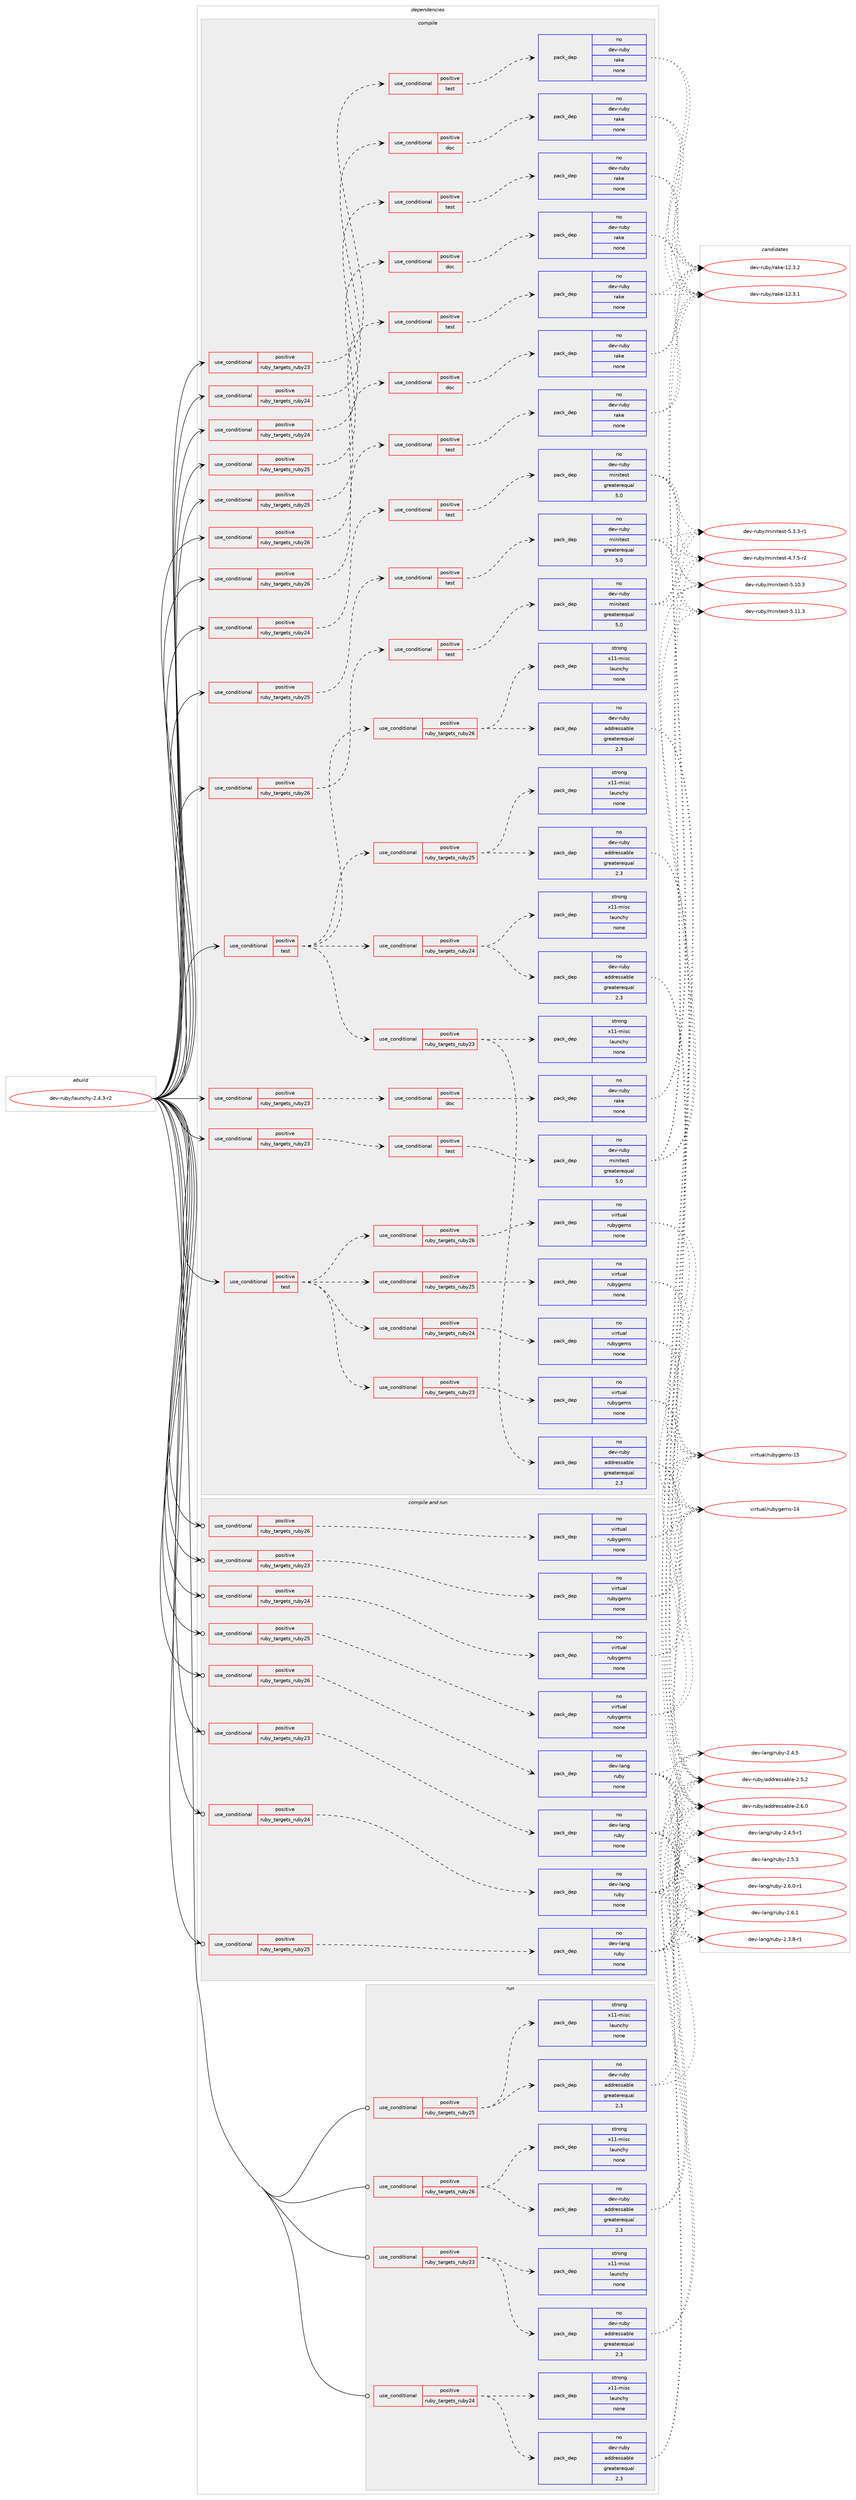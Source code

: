 digraph prolog {

# *************
# Graph options
# *************

newrank=true;
concentrate=true;
compound=true;
graph [rankdir=LR,fontname=Helvetica,fontsize=10,ranksep=1.5];#, ranksep=2.5, nodesep=0.2];
edge  [arrowhead=vee];
node  [fontname=Helvetica,fontsize=10];

# **********
# The ebuild
# **********

subgraph cluster_leftcol {
color=gray;
rank=same;
label=<<i>ebuild</i>>;
id [label="dev-ruby/launchy-2.4.3-r2", color=red, width=4, href="../dev-ruby/launchy-2.4.3-r2.svg"];
}

# ****************
# The dependencies
# ****************

subgraph cluster_midcol {
color=gray;
label=<<i>dependencies</i>>;
subgraph cluster_compile {
fillcolor="#eeeeee";
style=filled;
label=<<i>compile</i>>;
subgraph cond403884 {
dependency1501247 [label=<<TABLE BORDER="0" CELLBORDER="1" CELLSPACING="0" CELLPADDING="4"><TR><TD ROWSPAN="3" CELLPADDING="10">use_conditional</TD></TR><TR><TD>positive</TD></TR><TR><TD>ruby_targets_ruby23</TD></TR></TABLE>>, shape=none, color=red];
subgraph cond403885 {
dependency1501248 [label=<<TABLE BORDER="0" CELLBORDER="1" CELLSPACING="0" CELLPADDING="4"><TR><TD ROWSPAN="3" CELLPADDING="10">use_conditional</TD></TR><TR><TD>positive</TD></TR><TR><TD>doc</TD></TR></TABLE>>, shape=none, color=red];
subgraph pack1073902 {
dependency1501249 [label=<<TABLE BORDER="0" CELLBORDER="1" CELLSPACING="0" CELLPADDING="4" WIDTH="220"><TR><TD ROWSPAN="6" CELLPADDING="30">pack_dep</TD></TR><TR><TD WIDTH="110">no</TD></TR><TR><TD>dev-ruby</TD></TR><TR><TD>rake</TD></TR><TR><TD>none</TD></TR><TR><TD></TD></TR></TABLE>>, shape=none, color=blue];
}
dependency1501248:e -> dependency1501249:w [weight=20,style="dashed",arrowhead="vee"];
}
dependency1501247:e -> dependency1501248:w [weight=20,style="dashed",arrowhead="vee"];
}
id:e -> dependency1501247:w [weight=20,style="solid",arrowhead="vee"];
subgraph cond403886 {
dependency1501250 [label=<<TABLE BORDER="0" CELLBORDER="1" CELLSPACING="0" CELLPADDING="4"><TR><TD ROWSPAN="3" CELLPADDING="10">use_conditional</TD></TR><TR><TD>positive</TD></TR><TR><TD>ruby_targets_ruby23</TD></TR></TABLE>>, shape=none, color=red];
subgraph cond403887 {
dependency1501251 [label=<<TABLE BORDER="0" CELLBORDER="1" CELLSPACING="0" CELLPADDING="4"><TR><TD ROWSPAN="3" CELLPADDING="10">use_conditional</TD></TR><TR><TD>positive</TD></TR><TR><TD>test</TD></TR></TABLE>>, shape=none, color=red];
subgraph pack1073903 {
dependency1501252 [label=<<TABLE BORDER="0" CELLBORDER="1" CELLSPACING="0" CELLPADDING="4" WIDTH="220"><TR><TD ROWSPAN="6" CELLPADDING="30">pack_dep</TD></TR><TR><TD WIDTH="110">no</TD></TR><TR><TD>dev-ruby</TD></TR><TR><TD>minitest</TD></TR><TR><TD>greaterequal</TD></TR><TR><TD>5.0</TD></TR></TABLE>>, shape=none, color=blue];
}
dependency1501251:e -> dependency1501252:w [weight=20,style="dashed",arrowhead="vee"];
}
dependency1501250:e -> dependency1501251:w [weight=20,style="dashed",arrowhead="vee"];
}
id:e -> dependency1501250:w [weight=20,style="solid",arrowhead="vee"];
subgraph cond403888 {
dependency1501253 [label=<<TABLE BORDER="0" CELLBORDER="1" CELLSPACING="0" CELLPADDING="4"><TR><TD ROWSPAN="3" CELLPADDING="10">use_conditional</TD></TR><TR><TD>positive</TD></TR><TR><TD>ruby_targets_ruby23</TD></TR></TABLE>>, shape=none, color=red];
subgraph cond403889 {
dependency1501254 [label=<<TABLE BORDER="0" CELLBORDER="1" CELLSPACING="0" CELLPADDING="4"><TR><TD ROWSPAN="3" CELLPADDING="10">use_conditional</TD></TR><TR><TD>positive</TD></TR><TR><TD>test</TD></TR></TABLE>>, shape=none, color=red];
subgraph pack1073904 {
dependency1501255 [label=<<TABLE BORDER="0" CELLBORDER="1" CELLSPACING="0" CELLPADDING="4" WIDTH="220"><TR><TD ROWSPAN="6" CELLPADDING="30">pack_dep</TD></TR><TR><TD WIDTH="110">no</TD></TR><TR><TD>dev-ruby</TD></TR><TR><TD>rake</TD></TR><TR><TD>none</TD></TR><TR><TD></TD></TR></TABLE>>, shape=none, color=blue];
}
dependency1501254:e -> dependency1501255:w [weight=20,style="dashed",arrowhead="vee"];
}
dependency1501253:e -> dependency1501254:w [weight=20,style="dashed",arrowhead="vee"];
}
id:e -> dependency1501253:w [weight=20,style="solid",arrowhead="vee"];
subgraph cond403890 {
dependency1501256 [label=<<TABLE BORDER="0" CELLBORDER="1" CELLSPACING="0" CELLPADDING="4"><TR><TD ROWSPAN="3" CELLPADDING="10">use_conditional</TD></TR><TR><TD>positive</TD></TR><TR><TD>ruby_targets_ruby24</TD></TR></TABLE>>, shape=none, color=red];
subgraph cond403891 {
dependency1501257 [label=<<TABLE BORDER="0" CELLBORDER="1" CELLSPACING="0" CELLPADDING="4"><TR><TD ROWSPAN="3" CELLPADDING="10">use_conditional</TD></TR><TR><TD>positive</TD></TR><TR><TD>doc</TD></TR></TABLE>>, shape=none, color=red];
subgraph pack1073905 {
dependency1501258 [label=<<TABLE BORDER="0" CELLBORDER="1" CELLSPACING="0" CELLPADDING="4" WIDTH="220"><TR><TD ROWSPAN="6" CELLPADDING="30">pack_dep</TD></TR><TR><TD WIDTH="110">no</TD></TR><TR><TD>dev-ruby</TD></TR><TR><TD>rake</TD></TR><TR><TD>none</TD></TR><TR><TD></TD></TR></TABLE>>, shape=none, color=blue];
}
dependency1501257:e -> dependency1501258:w [weight=20,style="dashed",arrowhead="vee"];
}
dependency1501256:e -> dependency1501257:w [weight=20,style="dashed",arrowhead="vee"];
}
id:e -> dependency1501256:w [weight=20,style="solid",arrowhead="vee"];
subgraph cond403892 {
dependency1501259 [label=<<TABLE BORDER="0" CELLBORDER="1" CELLSPACING="0" CELLPADDING="4"><TR><TD ROWSPAN="3" CELLPADDING="10">use_conditional</TD></TR><TR><TD>positive</TD></TR><TR><TD>ruby_targets_ruby24</TD></TR></TABLE>>, shape=none, color=red];
subgraph cond403893 {
dependency1501260 [label=<<TABLE BORDER="0" CELLBORDER="1" CELLSPACING="0" CELLPADDING="4"><TR><TD ROWSPAN="3" CELLPADDING="10">use_conditional</TD></TR><TR><TD>positive</TD></TR><TR><TD>test</TD></TR></TABLE>>, shape=none, color=red];
subgraph pack1073906 {
dependency1501261 [label=<<TABLE BORDER="0" CELLBORDER="1" CELLSPACING="0" CELLPADDING="4" WIDTH="220"><TR><TD ROWSPAN="6" CELLPADDING="30">pack_dep</TD></TR><TR><TD WIDTH="110">no</TD></TR><TR><TD>dev-ruby</TD></TR><TR><TD>minitest</TD></TR><TR><TD>greaterequal</TD></TR><TR><TD>5.0</TD></TR></TABLE>>, shape=none, color=blue];
}
dependency1501260:e -> dependency1501261:w [weight=20,style="dashed",arrowhead="vee"];
}
dependency1501259:e -> dependency1501260:w [weight=20,style="dashed",arrowhead="vee"];
}
id:e -> dependency1501259:w [weight=20,style="solid",arrowhead="vee"];
subgraph cond403894 {
dependency1501262 [label=<<TABLE BORDER="0" CELLBORDER="1" CELLSPACING="0" CELLPADDING="4"><TR><TD ROWSPAN="3" CELLPADDING="10">use_conditional</TD></TR><TR><TD>positive</TD></TR><TR><TD>ruby_targets_ruby24</TD></TR></TABLE>>, shape=none, color=red];
subgraph cond403895 {
dependency1501263 [label=<<TABLE BORDER="0" CELLBORDER="1" CELLSPACING="0" CELLPADDING="4"><TR><TD ROWSPAN="3" CELLPADDING="10">use_conditional</TD></TR><TR><TD>positive</TD></TR><TR><TD>test</TD></TR></TABLE>>, shape=none, color=red];
subgraph pack1073907 {
dependency1501264 [label=<<TABLE BORDER="0" CELLBORDER="1" CELLSPACING="0" CELLPADDING="4" WIDTH="220"><TR><TD ROWSPAN="6" CELLPADDING="30">pack_dep</TD></TR><TR><TD WIDTH="110">no</TD></TR><TR><TD>dev-ruby</TD></TR><TR><TD>rake</TD></TR><TR><TD>none</TD></TR><TR><TD></TD></TR></TABLE>>, shape=none, color=blue];
}
dependency1501263:e -> dependency1501264:w [weight=20,style="dashed",arrowhead="vee"];
}
dependency1501262:e -> dependency1501263:w [weight=20,style="dashed",arrowhead="vee"];
}
id:e -> dependency1501262:w [weight=20,style="solid",arrowhead="vee"];
subgraph cond403896 {
dependency1501265 [label=<<TABLE BORDER="0" CELLBORDER="1" CELLSPACING="0" CELLPADDING="4"><TR><TD ROWSPAN="3" CELLPADDING="10">use_conditional</TD></TR><TR><TD>positive</TD></TR><TR><TD>ruby_targets_ruby25</TD></TR></TABLE>>, shape=none, color=red];
subgraph cond403897 {
dependency1501266 [label=<<TABLE BORDER="0" CELLBORDER="1" CELLSPACING="0" CELLPADDING="4"><TR><TD ROWSPAN="3" CELLPADDING="10">use_conditional</TD></TR><TR><TD>positive</TD></TR><TR><TD>doc</TD></TR></TABLE>>, shape=none, color=red];
subgraph pack1073908 {
dependency1501267 [label=<<TABLE BORDER="0" CELLBORDER="1" CELLSPACING="0" CELLPADDING="4" WIDTH="220"><TR><TD ROWSPAN="6" CELLPADDING="30">pack_dep</TD></TR><TR><TD WIDTH="110">no</TD></TR><TR><TD>dev-ruby</TD></TR><TR><TD>rake</TD></TR><TR><TD>none</TD></TR><TR><TD></TD></TR></TABLE>>, shape=none, color=blue];
}
dependency1501266:e -> dependency1501267:w [weight=20,style="dashed",arrowhead="vee"];
}
dependency1501265:e -> dependency1501266:w [weight=20,style="dashed",arrowhead="vee"];
}
id:e -> dependency1501265:w [weight=20,style="solid",arrowhead="vee"];
subgraph cond403898 {
dependency1501268 [label=<<TABLE BORDER="0" CELLBORDER="1" CELLSPACING="0" CELLPADDING="4"><TR><TD ROWSPAN="3" CELLPADDING="10">use_conditional</TD></TR><TR><TD>positive</TD></TR><TR><TD>ruby_targets_ruby25</TD></TR></TABLE>>, shape=none, color=red];
subgraph cond403899 {
dependency1501269 [label=<<TABLE BORDER="0" CELLBORDER="1" CELLSPACING="0" CELLPADDING="4"><TR><TD ROWSPAN="3" CELLPADDING="10">use_conditional</TD></TR><TR><TD>positive</TD></TR><TR><TD>test</TD></TR></TABLE>>, shape=none, color=red];
subgraph pack1073909 {
dependency1501270 [label=<<TABLE BORDER="0" CELLBORDER="1" CELLSPACING="0" CELLPADDING="4" WIDTH="220"><TR><TD ROWSPAN="6" CELLPADDING="30">pack_dep</TD></TR><TR><TD WIDTH="110">no</TD></TR><TR><TD>dev-ruby</TD></TR><TR><TD>minitest</TD></TR><TR><TD>greaterequal</TD></TR><TR><TD>5.0</TD></TR></TABLE>>, shape=none, color=blue];
}
dependency1501269:e -> dependency1501270:w [weight=20,style="dashed",arrowhead="vee"];
}
dependency1501268:e -> dependency1501269:w [weight=20,style="dashed",arrowhead="vee"];
}
id:e -> dependency1501268:w [weight=20,style="solid",arrowhead="vee"];
subgraph cond403900 {
dependency1501271 [label=<<TABLE BORDER="0" CELLBORDER="1" CELLSPACING="0" CELLPADDING="4"><TR><TD ROWSPAN="3" CELLPADDING="10">use_conditional</TD></TR><TR><TD>positive</TD></TR><TR><TD>ruby_targets_ruby25</TD></TR></TABLE>>, shape=none, color=red];
subgraph cond403901 {
dependency1501272 [label=<<TABLE BORDER="0" CELLBORDER="1" CELLSPACING="0" CELLPADDING="4"><TR><TD ROWSPAN="3" CELLPADDING="10">use_conditional</TD></TR><TR><TD>positive</TD></TR><TR><TD>test</TD></TR></TABLE>>, shape=none, color=red];
subgraph pack1073910 {
dependency1501273 [label=<<TABLE BORDER="0" CELLBORDER="1" CELLSPACING="0" CELLPADDING="4" WIDTH="220"><TR><TD ROWSPAN="6" CELLPADDING="30">pack_dep</TD></TR><TR><TD WIDTH="110">no</TD></TR><TR><TD>dev-ruby</TD></TR><TR><TD>rake</TD></TR><TR><TD>none</TD></TR><TR><TD></TD></TR></TABLE>>, shape=none, color=blue];
}
dependency1501272:e -> dependency1501273:w [weight=20,style="dashed",arrowhead="vee"];
}
dependency1501271:e -> dependency1501272:w [weight=20,style="dashed",arrowhead="vee"];
}
id:e -> dependency1501271:w [weight=20,style="solid",arrowhead="vee"];
subgraph cond403902 {
dependency1501274 [label=<<TABLE BORDER="0" CELLBORDER="1" CELLSPACING="0" CELLPADDING="4"><TR><TD ROWSPAN="3" CELLPADDING="10">use_conditional</TD></TR><TR><TD>positive</TD></TR><TR><TD>ruby_targets_ruby26</TD></TR></TABLE>>, shape=none, color=red];
subgraph cond403903 {
dependency1501275 [label=<<TABLE BORDER="0" CELLBORDER="1" CELLSPACING="0" CELLPADDING="4"><TR><TD ROWSPAN="3" CELLPADDING="10">use_conditional</TD></TR><TR><TD>positive</TD></TR><TR><TD>doc</TD></TR></TABLE>>, shape=none, color=red];
subgraph pack1073911 {
dependency1501276 [label=<<TABLE BORDER="0" CELLBORDER="1" CELLSPACING="0" CELLPADDING="4" WIDTH="220"><TR><TD ROWSPAN="6" CELLPADDING="30">pack_dep</TD></TR><TR><TD WIDTH="110">no</TD></TR><TR><TD>dev-ruby</TD></TR><TR><TD>rake</TD></TR><TR><TD>none</TD></TR><TR><TD></TD></TR></TABLE>>, shape=none, color=blue];
}
dependency1501275:e -> dependency1501276:w [weight=20,style="dashed",arrowhead="vee"];
}
dependency1501274:e -> dependency1501275:w [weight=20,style="dashed",arrowhead="vee"];
}
id:e -> dependency1501274:w [weight=20,style="solid",arrowhead="vee"];
subgraph cond403904 {
dependency1501277 [label=<<TABLE BORDER="0" CELLBORDER="1" CELLSPACING="0" CELLPADDING="4"><TR><TD ROWSPAN="3" CELLPADDING="10">use_conditional</TD></TR><TR><TD>positive</TD></TR><TR><TD>ruby_targets_ruby26</TD></TR></TABLE>>, shape=none, color=red];
subgraph cond403905 {
dependency1501278 [label=<<TABLE BORDER="0" CELLBORDER="1" CELLSPACING="0" CELLPADDING="4"><TR><TD ROWSPAN="3" CELLPADDING="10">use_conditional</TD></TR><TR><TD>positive</TD></TR><TR><TD>test</TD></TR></TABLE>>, shape=none, color=red];
subgraph pack1073912 {
dependency1501279 [label=<<TABLE BORDER="0" CELLBORDER="1" CELLSPACING="0" CELLPADDING="4" WIDTH="220"><TR><TD ROWSPAN="6" CELLPADDING="30">pack_dep</TD></TR><TR><TD WIDTH="110">no</TD></TR><TR><TD>dev-ruby</TD></TR><TR><TD>minitest</TD></TR><TR><TD>greaterequal</TD></TR><TR><TD>5.0</TD></TR></TABLE>>, shape=none, color=blue];
}
dependency1501278:e -> dependency1501279:w [weight=20,style="dashed",arrowhead="vee"];
}
dependency1501277:e -> dependency1501278:w [weight=20,style="dashed",arrowhead="vee"];
}
id:e -> dependency1501277:w [weight=20,style="solid",arrowhead="vee"];
subgraph cond403906 {
dependency1501280 [label=<<TABLE BORDER="0" CELLBORDER="1" CELLSPACING="0" CELLPADDING="4"><TR><TD ROWSPAN="3" CELLPADDING="10">use_conditional</TD></TR><TR><TD>positive</TD></TR><TR><TD>ruby_targets_ruby26</TD></TR></TABLE>>, shape=none, color=red];
subgraph cond403907 {
dependency1501281 [label=<<TABLE BORDER="0" CELLBORDER="1" CELLSPACING="0" CELLPADDING="4"><TR><TD ROWSPAN="3" CELLPADDING="10">use_conditional</TD></TR><TR><TD>positive</TD></TR><TR><TD>test</TD></TR></TABLE>>, shape=none, color=red];
subgraph pack1073913 {
dependency1501282 [label=<<TABLE BORDER="0" CELLBORDER="1" CELLSPACING="0" CELLPADDING="4" WIDTH="220"><TR><TD ROWSPAN="6" CELLPADDING="30">pack_dep</TD></TR><TR><TD WIDTH="110">no</TD></TR><TR><TD>dev-ruby</TD></TR><TR><TD>rake</TD></TR><TR><TD>none</TD></TR><TR><TD></TD></TR></TABLE>>, shape=none, color=blue];
}
dependency1501281:e -> dependency1501282:w [weight=20,style="dashed",arrowhead="vee"];
}
dependency1501280:e -> dependency1501281:w [weight=20,style="dashed",arrowhead="vee"];
}
id:e -> dependency1501280:w [weight=20,style="solid",arrowhead="vee"];
subgraph cond403908 {
dependency1501283 [label=<<TABLE BORDER="0" CELLBORDER="1" CELLSPACING="0" CELLPADDING="4"><TR><TD ROWSPAN="3" CELLPADDING="10">use_conditional</TD></TR><TR><TD>positive</TD></TR><TR><TD>test</TD></TR></TABLE>>, shape=none, color=red];
subgraph cond403909 {
dependency1501284 [label=<<TABLE BORDER="0" CELLBORDER="1" CELLSPACING="0" CELLPADDING="4"><TR><TD ROWSPAN="3" CELLPADDING="10">use_conditional</TD></TR><TR><TD>positive</TD></TR><TR><TD>ruby_targets_ruby23</TD></TR></TABLE>>, shape=none, color=red];
subgraph pack1073914 {
dependency1501285 [label=<<TABLE BORDER="0" CELLBORDER="1" CELLSPACING="0" CELLPADDING="4" WIDTH="220"><TR><TD ROWSPAN="6" CELLPADDING="30">pack_dep</TD></TR><TR><TD WIDTH="110">no</TD></TR><TR><TD>dev-ruby</TD></TR><TR><TD>addressable</TD></TR><TR><TD>greaterequal</TD></TR><TR><TD>2.3</TD></TR></TABLE>>, shape=none, color=blue];
}
dependency1501284:e -> dependency1501285:w [weight=20,style="dashed",arrowhead="vee"];
subgraph pack1073915 {
dependency1501286 [label=<<TABLE BORDER="0" CELLBORDER="1" CELLSPACING="0" CELLPADDING="4" WIDTH="220"><TR><TD ROWSPAN="6" CELLPADDING="30">pack_dep</TD></TR><TR><TD WIDTH="110">strong</TD></TR><TR><TD>x11-misc</TD></TR><TR><TD>launchy</TD></TR><TR><TD>none</TD></TR><TR><TD></TD></TR></TABLE>>, shape=none, color=blue];
}
dependency1501284:e -> dependency1501286:w [weight=20,style="dashed",arrowhead="vee"];
}
dependency1501283:e -> dependency1501284:w [weight=20,style="dashed",arrowhead="vee"];
subgraph cond403910 {
dependency1501287 [label=<<TABLE BORDER="0" CELLBORDER="1" CELLSPACING="0" CELLPADDING="4"><TR><TD ROWSPAN="3" CELLPADDING="10">use_conditional</TD></TR><TR><TD>positive</TD></TR><TR><TD>ruby_targets_ruby24</TD></TR></TABLE>>, shape=none, color=red];
subgraph pack1073916 {
dependency1501288 [label=<<TABLE BORDER="0" CELLBORDER="1" CELLSPACING="0" CELLPADDING="4" WIDTH="220"><TR><TD ROWSPAN="6" CELLPADDING="30">pack_dep</TD></TR><TR><TD WIDTH="110">no</TD></TR><TR><TD>dev-ruby</TD></TR><TR><TD>addressable</TD></TR><TR><TD>greaterequal</TD></TR><TR><TD>2.3</TD></TR></TABLE>>, shape=none, color=blue];
}
dependency1501287:e -> dependency1501288:w [weight=20,style="dashed",arrowhead="vee"];
subgraph pack1073917 {
dependency1501289 [label=<<TABLE BORDER="0" CELLBORDER="1" CELLSPACING="0" CELLPADDING="4" WIDTH="220"><TR><TD ROWSPAN="6" CELLPADDING="30">pack_dep</TD></TR><TR><TD WIDTH="110">strong</TD></TR><TR><TD>x11-misc</TD></TR><TR><TD>launchy</TD></TR><TR><TD>none</TD></TR><TR><TD></TD></TR></TABLE>>, shape=none, color=blue];
}
dependency1501287:e -> dependency1501289:w [weight=20,style="dashed",arrowhead="vee"];
}
dependency1501283:e -> dependency1501287:w [weight=20,style="dashed",arrowhead="vee"];
subgraph cond403911 {
dependency1501290 [label=<<TABLE BORDER="0" CELLBORDER="1" CELLSPACING="0" CELLPADDING="4"><TR><TD ROWSPAN="3" CELLPADDING="10">use_conditional</TD></TR><TR><TD>positive</TD></TR><TR><TD>ruby_targets_ruby25</TD></TR></TABLE>>, shape=none, color=red];
subgraph pack1073918 {
dependency1501291 [label=<<TABLE BORDER="0" CELLBORDER="1" CELLSPACING="0" CELLPADDING="4" WIDTH="220"><TR><TD ROWSPAN="6" CELLPADDING="30">pack_dep</TD></TR><TR><TD WIDTH="110">no</TD></TR><TR><TD>dev-ruby</TD></TR><TR><TD>addressable</TD></TR><TR><TD>greaterequal</TD></TR><TR><TD>2.3</TD></TR></TABLE>>, shape=none, color=blue];
}
dependency1501290:e -> dependency1501291:w [weight=20,style="dashed",arrowhead="vee"];
subgraph pack1073919 {
dependency1501292 [label=<<TABLE BORDER="0" CELLBORDER="1" CELLSPACING="0" CELLPADDING="4" WIDTH="220"><TR><TD ROWSPAN="6" CELLPADDING="30">pack_dep</TD></TR><TR><TD WIDTH="110">strong</TD></TR><TR><TD>x11-misc</TD></TR><TR><TD>launchy</TD></TR><TR><TD>none</TD></TR><TR><TD></TD></TR></TABLE>>, shape=none, color=blue];
}
dependency1501290:e -> dependency1501292:w [weight=20,style="dashed",arrowhead="vee"];
}
dependency1501283:e -> dependency1501290:w [weight=20,style="dashed",arrowhead="vee"];
subgraph cond403912 {
dependency1501293 [label=<<TABLE BORDER="0" CELLBORDER="1" CELLSPACING="0" CELLPADDING="4"><TR><TD ROWSPAN="3" CELLPADDING="10">use_conditional</TD></TR><TR><TD>positive</TD></TR><TR><TD>ruby_targets_ruby26</TD></TR></TABLE>>, shape=none, color=red];
subgraph pack1073920 {
dependency1501294 [label=<<TABLE BORDER="0" CELLBORDER="1" CELLSPACING="0" CELLPADDING="4" WIDTH="220"><TR><TD ROWSPAN="6" CELLPADDING="30">pack_dep</TD></TR><TR><TD WIDTH="110">no</TD></TR><TR><TD>dev-ruby</TD></TR><TR><TD>addressable</TD></TR><TR><TD>greaterequal</TD></TR><TR><TD>2.3</TD></TR></TABLE>>, shape=none, color=blue];
}
dependency1501293:e -> dependency1501294:w [weight=20,style="dashed",arrowhead="vee"];
subgraph pack1073921 {
dependency1501295 [label=<<TABLE BORDER="0" CELLBORDER="1" CELLSPACING="0" CELLPADDING="4" WIDTH="220"><TR><TD ROWSPAN="6" CELLPADDING="30">pack_dep</TD></TR><TR><TD WIDTH="110">strong</TD></TR><TR><TD>x11-misc</TD></TR><TR><TD>launchy</TD></TR><TR><TD>none</TD></TR><TR><TD></TD></TR></TABLE>>, shape=none, color=blue];
}
dependency1501293:e -> dependency1501295:w [weight=20,style="dashed",arrowhead="vee"];
}
dependency1501283:e -> dependency1501293:w [weight=20,style="dashed",arrowhead="vee"];
}
id:e -> dependency1501283:w [weight=20,style="solid",arrowhead="vee"];
subgraph cond403913 {
dependency1501296 [label=<<TABLE BORDER="0" CELLBORDER="1" CELLSPACING="0" CELLPADDING="4"><TR><TD ROWSPAN="3" CELLPADDING="10">use_conditional</TD></TR><TR><TD>positive</TD></TR><TR><TD>test</TD></TR></TABLE>>, shape=none, color=red];
subgraph cond403914 {
dependency1501297 [label=<<TABLE BORDER="0" CELLBORDER="1" CELLSPACING="0" CELLPADDING="4"><TR><TD ROWSPAN="3" CELLPADDING="10">use_conditional</TD></TR><TR><TD>positive</TD></TR><TR><TD>ruby_targets_ruby23</TD></TR></TABLE>>, shape=none, color=red];
subgraph pack1073922 {
dependency1501298 [label=<<TABLE BORDER="0" CELLBORDER="1" CELLSPACING="0" CELLPADDING="4" WIDTH="220"><TR><TD ROWSPAN="6" CELLPADDING="30">pack_dep</TD></TR><TR><TD WIDTH="110">no</TD></TR><TR><TD>virtual</TD></TR><TR><TD>rubygems</TD></TR><TR><TD>none</TD></TR><TR><TD></TD></TR></TABLE>>, shape=none, color=blue];
}
dependency1501297:e -> dependency1501298:w [weight=20,style="dashed",arrowhead="vee"];
}
dependency1501296:e -> dependency1501297:w [weight=20,style="dashed",arrowhead="vee"];
subgraph cond403915 {
dependency1501299 [label=<<TABLE BORDER="0" CELLBORDER="1" CELLSPACING="0" CELLPADDING="4"><TR><TD ROWSPAN="3" CELLPADDING="10">use_conditional</TD></TR><TR><TD>positive</TD></TR><TR><TD>ruby_targets_ruby24</TD></TR></TABLE>>, shape=none, color=red];
subgraph pack1073923 {
dependency1501300 [label=<<TABLE BORDER="0" CELLBORDER="1" CELLSPACING="0" CELLPADDING="4" WIDTH="220"><TR><TD ROWSPAN="6" CELLPADDING="30">pack_dep</TD></TR><TR><TD WIDTH="110">no</TD></TR><TR><TD>virtual</TD></TR><TR><TD>rubygems</TD></TR><TR><TD>none</TD></TR><TR><TD></TD></TR></TABLE>>, shape=none, color=blue];
}
dependency1501299:e -> dependency1501300:w [weight=20,style="dashed",arrowhead="vee"];
}
dependency1501296:e -> dependency1501299:w [weight=20,style="dashed",arrowhead="vee"];
subgraph cond403916 {
dependency1501301 [label=<<TABLE BORDER="0" CELLBORDER="1" CELLSPACING="0" CELLPADDING="4"><TR><TD ROWSPAN="3" CELLPADDING="10">use_conditional</TD></TR><TR><TD>positive</TD></TR><TR><TD>ruby_targets_ruby25</TD></TR></TABLE>>, shape=none, color=red];
subgraph pack1073924 {
dependency1501302 [label=<<TABLE BORDER="0" CELLBORDER="1" CELLSPACING="0" CELLPADDING="4" WIDTH="220"><TR><TD ROWSPAN="6" CELLPADDING="30">pack_dep</TD></TR><TR><TD WIDTH="110">no</TD></TR><TR><TD>virtual</TD></TR><TR><TD>rubygems</TD></TR><TR><TD>none</TD></TR><TR><TD></TD></TR></TABLE>>, shape=none, color=blue];
}
dependency1501301:e -> dependency1501302:w [weight=20,style="dashed",arrowhead="vee"];
}
dependency1501296:e -> dependency1501301:w [weight=20,style="dashed",arrowhead="vee"];
subgraph cond403917 {
dependency1501303 [label=<<TABLE BORDER="0" CELLBORDER="1" CELLSPACING="0" CELLPADDING="4"><TR><TD ROWSPAN="3" CELLPADDING="10">use_conditional</TD></TR><TR><TD>positive</TD></TR><TR><TD>ruby_targets_ruby26</TD></TR></TABLE>>, shape=none, color=red];
subgraph pack1073925 {
dependency1501304 [label=<<TABLE BORDER="0" CELLBORDER="1" CELLSPACING="0" CELLPADDING="4" WIDTH="220"><TR><TD ROWSPAN="6" CELLPADDING="30">pack_dep</TD></TR><TR><TD WIDTH="110">no</TD></TR><TR><TD>virtual</TD></TR><TR><TD>rubygems</TD></TR><TR><TD>none</TD></TR><TR><TD></TD></TR></TABLE>>, shape=none, color=blue];
}
dependency1501303:e -> dependency1501304:w [weight=20,style="dashed",arrowhead="vee"];
}
dependency1501296:e -> dependency1501303:w [weight=20,style="dashed",arrowhead="vee"];
}
id:e -> dependency1501296:w [weight=20,style="solid",arrowhead="vee"];
}
subgraph cluster_compileandrun {
fillcolor="#eeeeee";
style=filled;
label=<<i>compile and run</i>>;
subgraph cond403918 {
dependency1501305 [label=<<TABLE BORDER="0" CELLBORDER="1" CELLSPACING="0" CELLPADDING="4"><TR><TD ROWSPAN="3" CELLPADDING="10">use_conditional</TD></TR><TR><TD>positive</TD></TR><TR><TD>ruby_targets_ruby23</TD></TR></TABLE>>, shape=none, color=red];
subgraph pack1073926 {
dependency1501306 [label=<<TABLE BORDER="0" CELLBORDER="1" CELLSPACING="0" CELLPADDING="4" WIDTH="220"><TR><TD ROWSPAN="6" CELLPADDING="30">pack_dep</TD></TR><TR><TD WIDTH="110">no</TD></TR><TR><TD>dev-lang</TD></TR><TR><TD>ruby</TD></TR><TR><TD>none</TD></TR><TR><TD></TD></TR></TABLE>>, shape=none, color=blue];
}
dependency1501305:e -> dependency1501306:w [weight=20,style="dashed",arrowhead="vee"];
}
id:e -> dependency1501305:w [weight=20,style="solid",arrowhead="odotvee"];
subgraph cond403919 {
dependency1501307 [label=<<TABLE BORDER="0" CELLBORDER="1" CELLSPACING="0" CELLPADDING="4"><TR><TD ROWSPAN="3" CELLPADDING="10">use_conditional</TD></TR><TR><TD>positive</TD></TR><TR><TD>ruby_targets_ruby23</TD></TR></TABLE>>, shape=none, color=red];
subgraph pack1073927 {
dependency1501308 [label=<<TABLE BORDER="0" CELLBORDER="1" CELLSPACING="0" CELLPADDING="4" WIDTH="220"><TR><TD ROWSPAN="6" CELLPADDING="30">pack_dep</TD></TR><TR><TD WIDTH="110">no</TD></TR><TR><TD>virtual</TD></TR><TR><TD>rubygems</TD></TR><TR><TD>none</TD></TR><TR><TD></TD></TR></TABLE>>, shape=none, color=blue];
}
dependency1501307:e -> dependency1501308:w [weight=20,style="dashed",arrowhead="vee"];
}
id:e -> dependency1501307:w [weight=20,style="solid",arrowhead="odotvee"];
subgraph cond403920 {
dependency1501309 [label=<<TABLE BORDER="0" CELLBORDER="1" CELLSPACING="0" CELLPADDING="4"><TR><TD ROWSPAN="3" CELLPADDING="10">use_conditional</TD></TR><TR><TD>positive</TD></TR><TR><TD>ruby_targets_ruby24</TD></TR></TABLE>>, shape=none, color=red];
subgraph pack1073928 {
dependency1501310 [label=<<TABLE BORDER="0" CELLBORDER="1" CELLSPACING="0" CELLPADDING="4" WIDTH="220"><TR><TD ROWSPAN="6" CELLPADDING="30">pack_dep</TD></TR><TR><TD WIDTH="110">no</TD></TR><TR><TD>dev-lang</TD></TR><TR><TD>ruby</TD></TR><TR><TD>none</TD></TR><TR><TD></TD></TR></TABLE>>, shape=none, color=blue];
}
dependency1501309:e -> dependency1501310:w [weight=20,style="dashed",arrowhead="vee"];
}
id:e -> dependency1501309:w [weight=20,style="solid",arrowhead="odotvee"];
subgraph cond403921 {
dependency1501311 [label=<<TABLE BORDER="0" CELLBORDER="1" CELLSPACING="0" CELLPADDING="4"><TR><TD ROWSPAN="3" CELLPADDING="10">use_conditional</TD></TR><TR><TD>positive</TD></TR><TR><TD>ruby_targets_ruby24</TD></TR></TABLE>>, shape=none, color=red];
subgraph pack1073929 {
dependency1501312 [label=<<TABLE BORDER="0" CELLBORDER="1" CELLSPACING="0" CELLPADDING="4" WIDTH="220"><TR><TD ROWSPAN="6" CELLPADDING="30">pack_dep</TD></TR><TR><TD WIDTH="110">no</TD></TR><TR><TD>virtual</TD></TR><TR><TD>rubygems</TD></TR><TR><TD>none</TD></TR><TR><TD></TD></TR></TABLE>>, shape=none, color=blue];
}
dependency1501311:e -> dependency1501312:w [weight=20,style="dashed",arrowhead="vee"];
}
id:e -> dependency1501311:w [weight=20,style="solid",arrowhead="odotvee"];
subgraph cond403922 {
dependency1501313 [label=<<TABLE BORDER="0" CELLBORDER="1" CELLSPACING="0" CELLPADDING="4"><TR><TD ROWSPAN="3" CELLPADDING="10">use_conditional</TD></TR><TR><TD>positive</TD></TR><TR><TD>ruby_targets_ruby25</TD></TR></TABLE>>, shape=none, color=red];
subgraph pack1073930 {
dependency1501314 [label=<<TABLE BORDER="0" CELLBORDER="1" CELLSPACING="0" CELLPADDING="4" WIDTH="220"><TR><TD ROWSPAN="6" CELLPADDING="30">pack_dep</TD></TR><TR><TD WIDTH="110">no</TD></TR><TR><TD>dev-lang</TD></TR><TR><TD>ruby</TD></TR><TR><TD>none</TD></TR><TR><TD></TD></TR></TABLE>>, shape=none, color=blue];
}
dependency1501313:e -> dependency1501314:w [weight=20,style="dashed",arrowhead="vee"];
}
id:e -> dependency1501313:w [weight=20,style="solid",arrowhead="odotvee"];
subgraph cond403923 {
dependency1501315 [label=<<TABLE BORDER="0" CELLBORDER="1" CELLSPACING="0" CELLPADDING="4"><TR><TD ROWSPAN="3" CELLPADDING="10">use_conditional</TD></TR><TR><TD>positive</TD></TR><TR><TD>ruby_targets_ruby25</TD></TR></TABLE>>, shape=none, color=red];
subgraph pack1073931 {
dependency1501316 [label=<<TABLE BORDER="0" CELLBORDER="1" CELLSPACING="0" CELLPADDING="4" WIDTH="220"><TR><TD ROWSPAN="6" CELLPADDING="30">pack_dep</TD></TR><TR><TD WIDTH="110">no</TD></TR><TR><TD>virtual</TD></TR><TR><TD>rubygems</TD></TR><TR><TD>none</TD></TR><TR><TD></TD></TR></TABLE>>, shape=none, color=blue];
}
dependency1501315:e -> dependency1501316:w [weight=20,style="dashed",arrowhead="vee"];
}
id:e -> dependency1501315:w [weight=20,style="solid",arrowhead="odotvee"];
subgraph cond403924 {
dependency1501317 [label=<<TABLE BORDER="0" CELLBORDER="1" CELLSPACING="0" CELLPADDING="4"><TR><TD ROWSPAN="3" CELLPADDING="10">use_conditional</TD></TR><TR><TD>positive</TD></TR><TR><TD>ruby_targets_ruby26</TD></TR></TABLE>>, shape=none, color=red];
subgraph pack1073932 {
dependency1501318 [label=<<TABLE BORDER="0" CELLBORDER="1" CELLSPACING="0" CELLPADDING="4" WIDTH="220"><TR><TD ROWSPAN="6" CELLPADDING="30">pack_dep</TD></TR><TR><TD WIDTH="110">no</TD></TR><TR><TD>dev-lang</TD></TR><TR><TD>ruby</TD></TR><TR><TD>none</TD></TR><TR><TD></TD></TR></TABLE>>, shape=none, color=blue];
}
dependency1501317:e -> dependency1501318:w [weight=20,style="dashed",arrowhead="vee"];
}
id:e -> dependency1501317:w [weight=20,style="solid",arrowhead="odotvee"];
subgraph cond403925 {
dependency1501319 [label=<<TABLE BORDER="0" CELLBORDER="1" CELLSPACING="0" CELLPADDING="4"><TR><TD ROWSPAN="3" CELLPADDING="10">use_conditional</TD></TR><TR><TD>positive</TD></TR><TR><TD>ruby_targets_ruby26</TD></TR></TABLE>>, shape=none, color=red];
subgraph pack1073933 {
dependency1501320 [label=<<TABLE BORDER="0" CELLBORDER="1" CELLSPACING="0" CELLPADDING="4" WIDTH="220"><TR><TD ROWSPAN="6" CELLPADDING="30">pack_dep</TD></TR><TR><TD WIDTH="110">no</TD></TR><TR><TD>virtual</TD></TR><TR><TD>rubygems</TD></TR><TR><TD>none</TD></TR><TR><TD></TD></TR></TABLE>>, shape=none, color=blue];
}
dependency1501319:e -> dependency1501320:w [weight=20,style="dashed",arrowhead="vee"];
}
id:e -> dependency1501319:w [weight=20,style="solid",arrowhead="odotvee"];
}
subgraph cluster_run {
fillcolor="#eeeeee";
style=filled;
label=<<i>run</i>>;
subgraph cond403926 {
dependency1501321 [label=<<TABLE BORDER="0" CELLBORDER="1" CELLSPACING="0" CELLPADDING="4"><TR><TD ROWSPAN="3" CELLPADDING="10">use_conditional</TD></TR><TR><TD>positive</TD></TR><TR><TD>ruby_targets_ruby23</TD></TR></TABLE>>, shape=none, color=red];
subgraph pack1073934 {
dependency1501322 [label=<<TABLE BORDER="0" CELLBORDER="1" CELLSPACING="0" CELLPADDING="4" WIDTH="220"><TR><TD ROWSPAN="6" CELLPADDING="30">pack_dep</TD></TR><TR><TD WIDTH="110">no</TD></TR><TR><TD>dev-ruby</TD></TR><TR><TD>addressable</TD></TR><TR><TD>greaterequal</TD></TR><TR><TD>2.3</TD></TR></TABLE>>, shape=none, color=blue];
}
dependency1501321:e -> dependency1501322:w [weight=20,style="dashed",arrowhead="vee"];
subgraph pack1073935 {
dependency1501323 [label=<<TABLE BORDER="0" CELLBORDER="1" CELLSPACING="0" CELLPADDING="4" WIDTH="220"><TR><TD ROWSPAN="6" CELLPADDING="30">pack_dep</TD></TR><TR><TD WIDTH="110">strong</TD></TR><TR><TD>x11-misc</TD></TR><TR><TD>launchy</TD></TR><TR><TD>none</TD></TR><TR><TD></TD></TR></TABLE>>, shape=none, color=blue];
}
dependency1501321:e -> dependency1501323:w [weight=20,style="dashed",arrowhead="vee"];
}
id:e -> dependency1501321:w [weight=20,style="solid",arrowhead="odot"];
subgraph cond403927 {
dependency1501324 [label=<<TABLE BORDER="0" CELLBORDER="1" CELLSPACING="0" CELLPADDING="4"><TR><TD ROWSPAN="3" CELLPADDING="10">use_conditional</TD></TR><TR><TD>positive</TD></TR><TR><TD>ruby_targets_ruby24</TD></TR></TABLE>>, shape=none, color=red];
subgraph pack1073936 {
dependency1501325 [label=<<TABLE BORDER="0" CELLBORDER="1" CELLSPACING="0" CELLPADDING="4" WIDTH="220"><TR><TD ROWSPAN="6" CELLPADDING="30">pack_dep</TD></TR><TR><TD WIDTH="110">no</TD></TR><TR><TD>dev-ruby</TD></TR><TR><TD>addressable</TD></TR><TR><TD>greaterequal</TD></TR><TR><TD>2.3</TD></TR></TABLE>>, shape=none, color=blue];
}
dependency1501324:e -> dependency1501325:w [weight=20,style="dashed",arrowhead="vee"];
subgraph pack1073937 {
dependency1501326 [label=<<TABLE BORDER="0" CELLBORDER="1" CELLSPACING="0" CELLPADDING="4" WIDTH="220"><TR><TD ROWSPAN="6" CELLPADDING="30">pack_dep</TD></TR><TR><TD WIDTH="110">strong</TD></TR><TR><TD>x11-misc</TD></TR><TR><TD>launchy</TD></TR><TR><TD>none</TD></TR><TR><TD></TD></TR></TABLE>>, shape=none, color=blue];
}
dependency1501324:e -> dependency1501326:w [weight=20,style="dashed",arrowhead="vee"];
}
id:e -> dependency1501324:w [weight=20,style="solid",arrowhead="odot"];
subgraph cond403928 {
dependency1501327 [label=<<TABLE BORDER="0" CELLBORDER="1" CELLSPACING="0" CELLPADDING="4"><TR><TD ROWSPAN="3" CELLPADDING="10">use_conditional</TD></TR><TR><TD>positive</TD></TR><TR><TD>ruby_targets_ruby25</TD></TR></TABLE>>, shape=none, color=red];
subgraph pack1073938 {
dependency1501328 [label=<<TABLE BORDER="0" CELLBORDER="1" CELLSPACING="0" CELLPADDING="4" WIDTH="220"><TR><TD ROWSPAN="6" CELLPADDING="30">pack_dep</TD></TR><TR><TD WIDTH="110">no</TD></TR><TR><TD>dev-ruby</TD></TR><TR><TD>addressable</TD></TR><TR><TD>greaterequal</TD></TR><TR><TD>2.3</TD></TR></TABLE>>, shape=none, color=blue];
}
dependency1501327:e -> dependency1501328:w [weight=20,style="dashed",arrowhead="vee"];
subgraph pack1073939 {
dependency1501329 [label=<<TABLE BORDER="0" CELLBORDER="1" CELLSPACING="0" CELLPADDING="4" WIDTH="220"><TR><TD ROWSPAN="6" CELLPADDING="30">pack_dep</TD></TR><TR><TD WIDTH="110">strong</TD></TR><TR><TD>x11-misc</TD></TR><TR><TD>launchy</TD></TR><TR><TD>none</TD></TR><TR><TD></TD></TR></TABLE>>, shape=none, color=blue];
}
dependency1501327:e -> dependency1501329:w [weight=20,style="dashed",arrowhead="vee"];
}
id:e -> dependency1501327:w [weight=20,style="solid",arrowhead="odot"];
subgraph cond403929 {
dependency1501330 [label=<<TABLE BORDER="0" CELLBORDER="1" CELLSPACING="0" CELLPADDING="4"><TR><TD ROWSPAN="3" CELLPADDING="10">use_conditional</TD></TR><TR><TD>positive</TD></TR><TR><TD>ruby_targets_ruby26</TD></TR></TABLE>>, shape=none, color=red];
subgraph pack1073940 {
dependency1501331 [label=<<TABLE BORDER="0" CELLBORDER="1" CELLSPACING="0" CELLPADDING="4" WIDTH="220"><TR><TD ROWSPAN="6" CELLPADDING="30">pack_dep</TD></TR><TR><TD WIDTH="110">no</TD></TR><TR><TD>dev-ruby</TD></TR><TR><TD>addressable</TD></TR><TR><TD>greaterequal</TD></TR><TR><TD>2.3</TD></TR></TABLE>>, shape=none, color=blue];
}
dependency1501330:e -> dependency1501331:w [weight=20,style="dashed",arrowhead="vee"];
subgraph pack1073941 {
dependency1501332 [label=<<TABLE BORDER="0" CELLBORDER="1" CELLSPACING="0" CELLPADDING="4" WIDTH="220"><TR><TD ROWSPAN="6" CELLPADDING="30">pack_dep</TD></TR><TR><TD WIDTH="110">strong</TD></TR><TR><TD>x11-misc</TD></TR><TR><TD>launchy</TD></TR><TR><TD>none</TD></TR><TR><TD></TD></TR></TABLE>>, shape=none, color=blue];
}
dependency1501330:e -> dependency1501332:w [weight=20,style="dashed",arrowhead="vee"];
}
id:e -> dependency1501330:w [weight=20,style="solid",arrowhead="odot"];
}
}

# **************
# The candidates
# **************

subgraph cluster_choices {
rank=same;
color=gray;
label=<<i>candidates</i>>;

subgraph choice1073902 {
color=black;
nodesep=1;
choice1001011184511411798121471149710710145495046514649 [label="dev-ruby/rake-12.3.1", color=red, width=4,href="../dev-ruby/rake-12.3.1.svg"];
choice1001011184511411798121471149710710145495046514650 [label="dev-ruby/rake-12.3.2", color=red, width=4,href="../dev-ruby/rake-12.3.2.svg"];
dependency1501249:e -> choice1001011184511411798121471149710710145495046514649:w [style=dotted,weight="100"];
dependency1501249:e -> choice1001011184511411798121471149710710145495046514650:w [style=dotted,weight="100"];
}
subgraph choice1073903 {
color=black;
nodesep=1;
choice1001011184511411798121471091051101051161011151164552465546534511450 [label="dev-ruby/minitest-4.7.5-r2", color=red, width=4,href="../dev-ruby/minitest-4.7.5-r2.svg"];
choice10010111845114117981214710910511010511610111511645534649484651 [label="dev-ruby/minitest-5.10.3", color=red, width=4,href="../dev-ruby/minitest-5.10.3.svg"];
choice10010111845114117981214710910511010511610111511645534649494651 [label="dev-ruby/minitest-5.11.3", color=red, width=4,href="../dev-ruby/minitest-5.11.3.svg"];
choice1001011184511411798121471091051101051161011151164553465146514511449 [label="dev-ruby/minitest-5.3.3-r1", color=red, width=4,href="../dev-ruby/minitest-5.3.3-r1.svg"];
dependency1501252:e -> choice1001011184511411798121471091051101051161011151164552465546534511450:w [style=dotted,weight="100"];
dependency1501252:e -> choice10010111845114117981214710910511010511610111511645534649484651:w [style=dotted,weight="100"];
dependency1501252:e -> choice10010111845114117981214710910511010511610111511645534649494651:w [style=dotted,weight="100"];
dependency1501252:e -> choice1001011184511411798121471091051101051161011151164553465146514511449:w [style=dotted,weight="100"];
}
subgraph choice1073904 {
color=black;
nodesep=1;
choice1001011184511411798121471149710710145495046514649 [label="dev-ruby/rake-12.3.1", color=red, width=4,href="../dev-ruby/rake-12.3.1.svg"];
choice1001011184511411798121471149710710145495046514650 [label="dev-ruby/rake-12.3.2", color=red, width=4,href="../dev-ruby/rake-12.3.2.svg"];
dependency1501255:e -> choice1001011184511411798121471149710710145495046514649:w [style=dotted,weight="100"];
dependency1501255:e -> choice1001011184511411798121471149710710145495046514650:w [style=dotted,weight="100"];
}
subgraph choice1073905 {
color=black;
nodesep=1;
choice1001011184511411798121471149710710145495046514649 [label="dev-ruby/rake-12.3.1", color=red, width=4,href="../dev-ruby/rake-12.3.1.svg"];
choice1001011184511411798121471149710710145495046514650 [label="dev-ruby/rake-12.3.2", color=red, width=4,href="../dev-ruby/rake-12.3.2.svg"];
dependency1501258:e -> choice1001011184511411798121471149710710145495046514649:w [style=dotted,weight="100"];
dependency1501258:e -> choice1001011184511411798121471149710710145495046514650:w [style=dotted,weight="100"];
}
subgraph choice1073906 {
color=black;
nodesep=1;
choice1001011184511411798121471091051101051161011151164552465546534511450 [label="dev-ruby/minitest-4.7.5-r2", color=red, width=4,href="../dev-ruby/minitest-4.7.5-r2.svg"];
choice10010111845114117981214710910511010511610111511645534649484651 [label="dev-ruby/minitest-5.10.3", color=red, width=4,href="../dev-ruby/minitest-5.10.3.svg"];
choice10010111845114117981214710910511010511610111511645534649494651 [label="dev-ruby/minitest-5.11.3", color=red, width=4,href="../dev-ruby/minitest-5.11.3.svg"];
choice1001011184511411798121471091051101051161011151164553465146514511449 [label="dev-ruby/minitest-5.3.3-r1", color=red, width=4,href="../dev-ruby/minitest-5.3.3-r1.svg"];
dependency1501261:e -> choice1001011184511411798121471091051101051161011151164552465546534511450:w [style=dotted,weight="100"];
dependency1501261:e -> choice10010111845114117981214710910511010511610111511645534649484651:w [style=dotted,weight="100"];
dependency1501261:e -> choice10010111845114117981214710910511010511610111511645534649494651:w [style=dotted,weight="100"];
dependency1501261:e -> choice1001011184511411798121471091051101051161011151164553465146514511449:w [style=dotted,weight="100"];
}
subgraph choice1073907 {
color=black;
nodesep=1;
choice1001011184511411798121471149710710145495046514649 [label="dev-ruby/rake-12.3.1", color=red, width=4,href="../dev-ruby/rake-12.3.1.svg"];
choice1001011184511411798121471149710710145495046514650 [label="dev-ruby/rake-12.3.2", color=red, width=4,href="../dev-ruby/rake-12.3.2.svg"];
dependency1501264:e -> choice1001011184511411798121471149710710145495046514649:w [style=dotted,weight="100"];
dependency1501264:e -> choice1001011184511411798121471149710710145495046514650:w [style=dotted,weight="100"];
}
subgraph choice1073908 {
color=black;
nodesep=1;
choice1001011184511411798121471149710710145495046514649 [label="dev-ruby/rake-12.3.1", color=red, width=4,href="../dev-ruby/rake-12.3.1.svg"];
choice1001011184511411798121471149710710145495046514650 [label="dev-ruby/rake-12.3.2", color=red, width=4,href="../dev-ruby/rake-12.3.2.svg"];
dependency1501267:e -> choice1001011184511411798121471149710710145495046514649:w [style=dotted,weight="100"];
dependency1501267:e -> choice1001011184511411798121471149710710145495046514650:w [style=dotted,weight="100"];
}
subgraph choice1073909 {
color=black;
nodesep=1;
choice1001011184511411798121471091051101051161011151164552465546534511450 [label="dev-ruby/minitest-4.7.5-r2", color=red, width=4,href="../dev-ruby/minitest-4.7.5-r2.svg"];
choice10010111845114117981214710910511010511610111511645534649484651 [label="dev-ruby/minitest-5.10.3", color=red, width=4,href="../dev-ruby/minitest-5.10.3.svg"];
choice10010111845114117981214710910511010511610111511645534649494651 [label="dev-ruby/minitest-5.11.3", color=red, width=4,href="../dev-ruby/minitest-5.11.3.svg"];
choice1001011184511411798121471091051101051161011151164553465146514511449 [label="dev-ruby/minitest-5.3.3-r1", color=red, width=4,href="../dev-ruby/minitest-5.3.3-r1.svg"];
dependency1501270:e -> choice1001011184511411798121471091051101051161011151164552465546534511450:w [style=dotted,weight="100"];
dependency1501270:e -> choice10010111845114117981214710910511010511610111511645534649484651:w [style=dotted,weight="100"];
dependency1501270:e -> choice10010111845114117981214710910511010511610111511645534649494651:w [style=dotted,weight="100"];
dependency1501270:e -> choice1001011184511411798121471091051101051161011151164553465146514511449:w [style=dotted,weight="100"];
}
subgraph choice1073910 {
color=black;
nodesep=1;
choice1001011184511411798121471149710710145495046514649 [label="dev-ruby/rake-12.3.1", color=red, width=4,href="../dev-ruby/rake-12.3.1.svg"];
choice1001011184511411798121471149710710145495046514650 [label="dev-ruby/rake-12.3.2", color=red, width=4,href="../dev-ruby/rake-12.3.2.svg"];
dependency1501273:e -> choice1001011184511411798121471149710710145495046514649:w [style=dotted,weight="100"];
dependency1501273:e -> choice1001011184511411798121471149710710145495046514650:w [style=dotted,weight="100"];
}
subgraph choice1073911 {
color=black;
nodesep=1;
choice1001011184511411798121471149710710145495046514649 [label="dev-ruby/rake-12.3.1", color=red, width=4,href="../dev-ruby/rake-12.3.1.svg"];
choice1001011184511411798121471149710710145495046514650 [label="dev-ruby/rake-12.3.2", color=red, width=4,href="../dev-ruby/rake-12.3.2.svg"];
dependency1501276:e -> choice1001011184511411798121471149710710145495046514649:w [style=dotted,weight="100"];
dependency1501276:e -> choice1001011184511411798121471149710710145495046514650:w [style=dotted,weight="100"];
}
subgraph choice1073912 {
color=black;
nodesep=1;
choice1001011184511411798121471091051101051161011151164552465546534511450 [label="dev-ruby/minitest-4.7.5-r2", color=red, width=4,href="../dev-ruby/minitest-4.7.5-r2.svg"];
choice10010111845114117981214710910511010511610111511645534649484651 [label="dev-ruby/minitest-5.10.3", color=red, width=4,href="../dev-ruby/minitest-5.10.3.svg"];
choice10010111845114117981214710910511010511610111511645534649494651 [label="dev-ruby/minitest-5.11.3", color=red, width=4,href="../dev-ruby/minitest-5.11.3.svg"];
choice1001011184511411798121471091051101051161011151164553465146514511449 [label="dev-ruby/minitest-5.3.3-r1", color=red, width=4,href="../dev-ruby/minitest-5.3.3-r1.svg"];
dependency1501279:e -> choice1001011184511411798121471091051101051161011151164552465546534511450:w [style=dotted,weight="100"];
dependency1501279:e -> choice10010111845114117981214710910511010511610111511645534649484651:w [style=dotted,weight="100"];
dependency1501279:e -> choice10010111845114117981214710910511010511610111511645534649494651:w [style=dotted,weight="100"];
dependency1501279:e -> choice1001011184511411798121471091051101051161011151164553465146514511449:w [style=dotted,weight="100"];
}
subgraph choice1073913 {
color=black;
nodesep=1;
choice1001011184511411798121471149710710145495046514649 [label="dev-ruby/rake-12.3.1", color=red, width=4,href="../dev-ruby/rake-12.3.1.svg"];
choice1001011184511411798121471149710710145495046514650 [label="dev-ruby/rake-12.3.2", color=red, width=4,href="../dev-ruby/rake-12.3.2.svg"];
dependency1501282:e -> choice1001011184511411798121471149710710145495046514649:w [style=dotted,weight="100"];
dependency1501282:e -> choice1001011184511411798121471149710710145495046514650:w [style=dotted,weight="100"];
}
subgraph choice1073914 {
color=black;
nodesep=1;
choice100101118451141179812147971001001141011151159798108101455046534650 [label="dev-ruby/addressable-2.5.2", color=red, width=4,href="../dev-ruby/addressable-2.5.2.svg"];
choice100101118451141179812147971001001141011151159798108101455046544648 [label="dev-ruby/addressable-2.6.0", color=red, width=4,href="../dev-ruby/addressable-2.6.0.svg"];
dependency1501285:e -> choice100101118451141179812147971001001141011151159798108101455046534650:w [style=dotted,weight="100"];
dependency1501285:e -> choice100101118451141179812147971001001141011151159798108101455046544648:w [style=dotted,weight="100"];
}
subgraph choice1073915 {
color=black;
nodesep=1;
}
subgraph choice1073916 {
color=black;
nodesep=1;
choice100101118451141179812147971001001141011151159798108101455046534650 [label="dev-ruby/addressable-2.5.2", color=red, width=4,href="../dev-ruby/addressable-2.5.2.svg"];
choice100101118451141179812147971001001141011151159798108101455046544648 [label="dev-ruby/addressable-2.6.0", color=red, width=4,href="../dev-ruby/addressable-2.6.0.svg"];
dependency1501288:e -> choice100101118451141179812147971001001141011151159798108101455046534650:w [style=dotted,weight="100"];
dependency1501288:e -> choice100101118451141179812147971001001141011151159798108101455046544648:w [style=dotted,weight="100"];
}
subgraph choice1073917 {
color=black;
nodesep=1;
}
subgraph choice1073918 {
color=black;
nodesep=1;
choice100101118451141179812147971001001141011151159798108101455046534650 [label="dev-ruby/addressable-2.5.2", color=red, width=4,href="../dev-ruby/addressable-2.5.2.svg"];
choice100101118451141179812147971001001141011151159798108101455046544648 [label="dev-ruby/addressable-2.6.0", color=red, width=4,href="../dev-ruby/addressable-2.6.0.svg"];
dependency1501291:e -> choice100101118451141179812147971001001141011151159798108101455046534650:w [style=dotted,weight="100"];
dependency1501291:e -> choice100101118451141179812147971001001141011151159798108101455046544648:w [style=dotted,weight="100"];
}
subgraph choice1073919 {
color=black;
nodesep=1;
}
subgraph choice1073920 {
color=black;
nodesep=1;
choice100101118451141179812147971001001141011151159798108101455046534650 [label="dev-ruby/addressable-2.5.2", color=red, width=4,href="../dev-ruby/addressable-2.5.2.svg"];
choice100101118451141179812147971001001141011151159798108101455046544648 [label="dev-ruby/addressable-2.6.0", color=red, width=4,href="../dev-ruby/addressable-2.6.0.svg"];
dependency1501294:e -> choice100101118451141179812147971001001141011151159798108101455046534650:w [style=dotted,weight="100"];
dependency1501294:e -> choice100101118451141179812147971001001141011151159798108101455046544648:w [style=dotted,weight="100"];
}
subgraph choice1073921 {
color=black;
nodesep=1;
}
subgraph choice1073922 {
color=black;
nodesep=1;
choice118105114116117971084711411798121103101109115454952 [label="virtual/rubygems-14", color=red, width=4,href="../virtual/rubygems-14.svg"];
choice118105114116117971084711411798121103101109115454953 [label="virtual/rubygems-15", color=red, width=4,href="../virtual/rubygems-15.svg"];
dependency1501298:e -> choice118105114116117971084711411798121103101109115454952:w [style=dotted,weight="100"];
dependency1501298:e -> choice118105114116117971084711411798121103101109115454953:w [style=dotted,weight="100"];
}
subgraph choice1073923 {
color=black;
nodesep=1;
choice118105114116117971084711411798121103101109115454952 [label="virtual/rubygems-14", color=red, width=4,href="../virtual/rubygems-14.svg"];
choice118105114116117971084711411798121103101109115454953 [label="virtual/rubygems-15", color=red, width=4,href="../virtual/rubygems-15.svg"];
dependency1501300:e -> choice118105114116117971084711411798121103101109115454952:w [style=dotted,weight="100"];
dependency1501300:e -> choice118105114116117971084711411798121103101109115454953:w [style=dotted,weight="100"];
}
subgraph choice1073924 {
color=black;
nodesep=1;
choice118105114116117971084711411798121103101109115454952 [label="virtual/rubygems-14", color=red, width=4,href="../virtual/rubygems-14.svg"];
choice118105114116117971084711411798121103101109115454953 [label="virtual/rubygems-15", color=red, width=4,href="../virtual/rubygems-15.svg"];
dependency1501302:e -> choice118105114116117971084711411798121103101109115454952:w [style=dotted,weight="100"];
dependency1501302:e -> choice118105114116117971084711411798121103101109115454953:w [style=dotted,weight="100"];
}
subgraph choice1073925 {
color=black;
nodesep=1;
choice118105114116117971084711411798121103101109115454952 [label="virtual/rubygems-14", color=red, width=4,href="../virtual/rubygems-14.svg"];
choice118105114116117971084711411798121103101109115454953 [label="virtual/rubygems-15", color=red, width=4,href="../virtual/rubygems-15.svg"];
dependency1501304:e -> choice118105114116117971084711411798121103101109115454952:w [style=dotted,weight="100"];
dependency1501304:e -> choice118105114116117971084711411798121103101109115454953:w [style=dotted,weight="100"];
}
subgraph choice1073926 {
color=black;
nodesep=1;
choice100101118451089711010347114117981214550465146564511449 [label="dev-lang/ruby-2.3.8-r1", color=red, width=4,href="../dev-lang/ruby-2.3.8-r1.svg"];
choice10010111845108971101034711411798121455046524653 [label="dev-lang/ruby-2.4.5", color=red, width=4,href="../dev-lang/ruby-2.4.5.svg"];
choice100101118451089711010347114117981214550465246534511449 [label="dev-lang/ruby-2.4.5-r1", color=red, width=4,href="../dev-lang/ruby-2.4.5-r1.svg"];
choice10010111845108971101034711411798121455046534651 [label="dev-lang/ruby-2.5.3", color=red, width=4,href="../dev-lang/ruby-2.5.3.svg"];
choice100101118451089711010347114117981214550465446484511449 [label="dev-lang/ruby-2.6.0-r1", color=red, width=4,href="../dev-lang/ruby-2.6.0-r1.svg"];
choice10010111845108971101034711411798121455046544649 [label="dev-lang/ruby-2.6.1", color=red, width=4,href="../dev-lang/ruby-2.6.1.svg"];
dependency1501306:e -> choice100101118451089711010347114117981214550465146564511449:w [style=dotted,weight="100"];
dependency1501306:e -> choice10010111845108971101034711411798121455046524653:w [style=dotted,weight="100"];
dependency1501306:e -> choice100101118451089711010347114117981214550465246534511449:w [style=dotted,weight="100"];
dependency1501306:e -> choice10010111845108971101034711411798121455046534651:w [style=dotted,weight="100"];
dependency1501306:e -> choice100101118451089711010347114117981214550465446484511449:w [style=dotted,weight="100"];
dependency1501306:e -> choice10010111845108971101034711411798121455046544649:w [style=dotted,weight="100"];
}
subgraph choice1073927 {
color=black;
nodesep=1;
choice118105114116117971084711411798121103101109115454952 [label="virtual/rubygems-14", color=red, width=4,href="../virtual/rubygems-14.svg"];
choice118105114116117971084711411798121103101109115454953 [label="virtual/rubygems-15", color=red, width=4,href="../virtual/rubygems-15.svg"];
dependency1501308:e -> choice118105114116117971084711411798121103101109115454952:w [style=dotted,weight="100"];
dependency1501308:e -> choice118105114116117971084711411798121103101109115454953:w [style=dotted,weight="100"];
}
subgraph choice1073928 {
color=black;
nodesep=1;
choice100101118451089711010347114117981214550465146564511449 [label="dev-lang/ruby-2.3.8-r1", color=red, width=4,href="../dev-lang/ruby-2.3.8-r1.svg"];
choice10010111845108971101034711411798121455046524653 [label="dev-lang/ruby-2.4.5", color=red, width=4,href="../dev-lang/ruby-2.4.5.svg"];
choice100101118451089711010347114117981214550465246534511449 [label="dev-lang/ruby-2.4.5-r1", color=red, width=4,href="../dev-lang/ruby-2.4.5-r1.svg"];
choice10010111845108971101034711411798121455046534651 [label="dev-lang/ruby-2.5.3", color=red, width=4,href="../dev-lang/ruby-2.5.3.svg"];
choice100101118451089711010347114117981214550465446484511449 [label="dev-lang/ruby-2.6.0-r1", color=red, width=4,href="../dev-lang/ruby-2.6.0-r1.svg"];
choice10010111845108971101034711411798121455046544649 [label="dev-lang/ruby-2.6.1", color=red, width=4,href="../dev-lang/ruby-2.6.1.svg"];
dependency1501310:e -> choice100101118451089711010347114117981214550465146564511449:w [style=dotted,weight="100"];
dependency1501310:e -> choice10010111845108971101034711411798121455046524653:w [style=dotted,weight="100"];
dependency1501310:e -> choice100101118451089711010347114117981214550465246534511449:w [style=dotted,weight="100"];
dependency1501310:e -> choice10010111845108971101034711411798121455046534651:w [style=dotted,weight="100"];
dependency1501310:e -> choice100101118451089711010347114117981214550465446484511449:w [style=dotted,weight="100"];
dependency1501310:e -> choice10010111845108971101034711411798121455046544649:w [style=dotted,weight="100"];
}
subgraph choice1073929 {
color=black;
nodesep=1;
choice118105114116117971084711411798121103101109115454952 [label="virtual/rubygems-14", color=red, width=4,href="../virtual/rubygems-14.svg"];
choice118105114116117971084711411798121103101109115454953 [label="virtual/rubygems-15", color=red, width=4,href="../virtual/rubygems-15.svg"];
dependency1501312:e -> choice118105114116117971084711411798121103101109115454952:w [style=dotted,weight="100"];
dependency1501312:e -> choice118105114116117971084711411798121103101109115454953:w [style=dotted,weight="100"];
}
subgraph choice1073930 {
color=black;
nodesep=1;
choice100101118451089711010347114117981214550465146564511449 [label="dev-lang/ruby-2.3.8-r1", color=red, width=4,href="../dev-lang/ruby-2.3.8-r1.svg"];
choice10010111845108971101034711411798121455046524653 [label="dev-lang/ruby-2.4.5", color=red, width=4,href="../dev-lang/ruby-2.4.5.svg"];
choice100101118451089711010347114117981214550465246534511449 [label="dev-lang/ruby-2.4.5-r1", color=red, width=4,href="../dev-lang/ruby-2.4.5-r1.svg"];
choice10010111845108971101034711411798121455046534651 [label="dev-lang/ruby-2.5.3", color=red, width=4,href="../dev-lang/ruby-2.5.3.svg"];
choice100101118451089711010347114117981214550465446484511449 [label="dev-lang/ruby-2.6.0-r1", color=red, width=4,href="../dev-lang/ruby-2.6.0-r1.svg"];
choice10010111845108971101034711411798121455046544649 [label="dev-lang/ruby-2.6.1", color=red, width=4,href="../dev-lang/ruby-2.6.1.svg"];
dependency1501314:e -> choice100101118451089711010347114117981214550465146564511449:w [style=dotted,weight="100"];
dependency1501314:e -> choice10010111845108971101034711411798121455046524653:w [style=dotted,weight="100"];
dependency1501314:e -> choice100101118451089711010347114117981214550465246534511449:w [style=dotted,weight="100"];
dependency1501314:e -> choice10010111845108971101034711411798121455046534651:w [style=dotted,weight="100"];
dependency1501314:e -> choice100101118451089711010347114117981214550465446484511449:w [style=dotted,weight="100"];
dependency1501314:e -> choice10010111845108971101034711411798121455046544649:w [style=dotted,weight="100"];
}
subgraph choice1073931 {
color=black;
nodesep=1;
choice118105114116117971084711411798121103101109115454952 [label="virtual/rubygems-14", color=red, width=4,href="../virtual/rubygems-14.svg"];
choice118105114116117971084711411798121103101109115454953 [label="virtual/rubygems-15", color=red, width=4,href="../virtual/rubygems-15.svg"];
dependency1501316:e -> choice118105114116117971084711411798121103101109115454952:w [style=dotted,weight="100"];
dependency1501316:e -> choice118105114116117971084711411798121103101109115454953:w [style=dotted,weight="100"];
}
subgraph choice1073932 {
color=black;
nodesep=1;
choice100101118451089711010347114117981214550465146564511449 [label="dev-lang/ruby-2.3.8-r1", color=red, width=4,href="../dev-lang/ruby-2.3.8-r1.svg"];
choice10010111845108971101034711411798121455046524653 [label="dev-lang/ruby-2.4.5", color=red, width=4,href="../dev-lang/ruby-2.4.5.svg"];
choice100101118451089711010347114117981214550465246534511449 [label="dev-lang/ruby-2.4.5-r1", color=red, width=4,href="../dev-lang/ruby-2.4.5-r1.svg"];
choice10010111845108971101034711411798121455046534651 [label="dev-lang/ruby-2.5.3", color=red, width=4,href="../dev-lang/ruby-2.5.3.svg"];
choice100101118451089711010347114117981214550465446484511449 [label="dev-lang/ruby-2.6.0-r1", color=red, width=4,href="../dev-lang/ruby-2.6.0-r1.svg"];
choice10010111845108971101034711411798121455046544649 [label="dev-lang/ruby-2.6.1", color=red, width=4,href="../dev-lang/ruby-2.6.1.svg"];
dependency1501318:e -> choice100101118451089711010347114117981214550465146564511449:w [style=dotted,weight="100"];
dependency1501318:e -> choice10010111845108971101034711411798121455046524653:w [style=dotted,weight="100"];
dependency1501318:e -> choice100101118451089711010347114117981214550465246534511449:w [style=dotted,weight="100"];
dependency1501318:e -> choice10010111845108971101034711411798121455046534651:w [style=dotted,weight="100"];
dependency1501318:e -> choice100101118451089711010347114117981214550465446484511449:w [style=dotted,weight="100"];
dependency1501318:e -> choice10010111845108971101034711411798121455046544649:w [style=dotted,weight="100"];
}
subgraph choice1073933 {
color=black;
nodesep=1;
choice118105114116117971084711411798121103101109115454952 [label="virtual/rubygems-14", color=red, width=4,href="../virtual/rubygems-14.svg"];
choice118105114116117971084711411798121103101109115454953 [label="virtual/rubygems-15", color=red, width=4,href="../virtual/rubygems-15.svg"];
dependency1501320:e -> choice118105114116117971084711411798121103101109115454952:w [style=dotted,weight="100"];
dependency1501320:e -> choice118105114116117971084711411798121103101109115454953:w [style=dotted,weight="100"];
}
subgraph choice1073934 {
color=black;
nodesep=1;
choice100101118451141179812147971001001141011151159798108101455046534650 [label="dev-ruby/addressable-2.5.2", color=red, width=4,href="../dev-ruby/addressable-2.5.2.svg"];
choice100101118451141179812147971001001141011151159798108101455046544648 [label="dev-ruby/addressable-2.6.0", color=red, width=4,href="../dev-ruby/addressable-2.6.0.svg"];
dependency1501322:e -> choice100101118451141179812147971001001141011151159798108101455046534650:w [style=dotted,weight="100"];
dependency1501322:e -> choice100101118451141179812147971001001141011151159798108101455046544648:w [style=dotted,weight="100"];
}
subgraph choice1073935 {
color=black;
nodesep=1;
}
subgraph choice1073936 {
color=black;
nodesep=1;
choice100101118451141179812147971001001141011151159798108101455046534650 [label="dev-ruby/addressable-2.5.2", color=red, width=4,href="../dev-ruby/addressable-2.5.2.svg"];
choice100101118451141179812147971001001141011151159798108101455046544648 [label="dev-ruby/addressable-2.6.0", color=red, width=4,href="../dev-ruby/addressable-2.6.0.svg"];
dependency1501325:e -> choice100101118451141179812147971001001141011151159798108101455046534650:w [style=dotted,weight="100"];
dependency1501325:e -> choice100101118451141179812147971001001141011151159798108101455046544648:w [style=dotted,weight="100"];
}
subgraph choice1073937 {
color=black;
nodesep=1;
}
subgraph choice1073938 {
color=black;
nodesep=1;
choice100101118451141179812147971001001141011151159798108101455046534650 [label="dev-ruby/addressable-2.5.2", color=red, width=4,href="../dev-ruby/addressable-2.5.2.svg"];
choice100101118451141179812147971001001141011151159798108101455046544648 [label="dev-ruby/addressable-2.6.0", color=red, width=4,href="../dev-ruby/addressable-2.6.0.svg"];
dependency1501328:e -> choice100101118451141179812147971001001141011151159798108101455046534650:w [style=dotted,weight="100"];
dependency1501328:e -> choice100101118451141179812147971001001141011151159798108101455046544648:w [style=dotted,weight="100"];
}
subgraph choice1073939 {
color=black;
nodesep=1;
}
subgraph choice1073940 {
color=black;
nodesep=1;
choice100101118451141179812147971001001141011151159798108101455046534650 [label="dev-ruby/addressable-2.5.2", color=red, width=4,href="../dev-ruby/addressable-2.5.2.svg"];
choice100101118451141179812147971001001141011151159798108101455046544648 [label="dev-ruby/addressable-2.6.0", color=red, width=4,href="../dev-ruby/addressable-2.6.0.svg"];
dependency1501331:e -> choice100101118451141179812147971001001141011151159798108101455046534650:w [style=dotted,weight="100"];
dependency1501331:e -> choice100101118451141179812147971001001141011151159798108101455046544648:w [style=dotted,weight="100"];
}
subgraph choice1073941 {
color=black;
nodesep=1;
}
}

}
